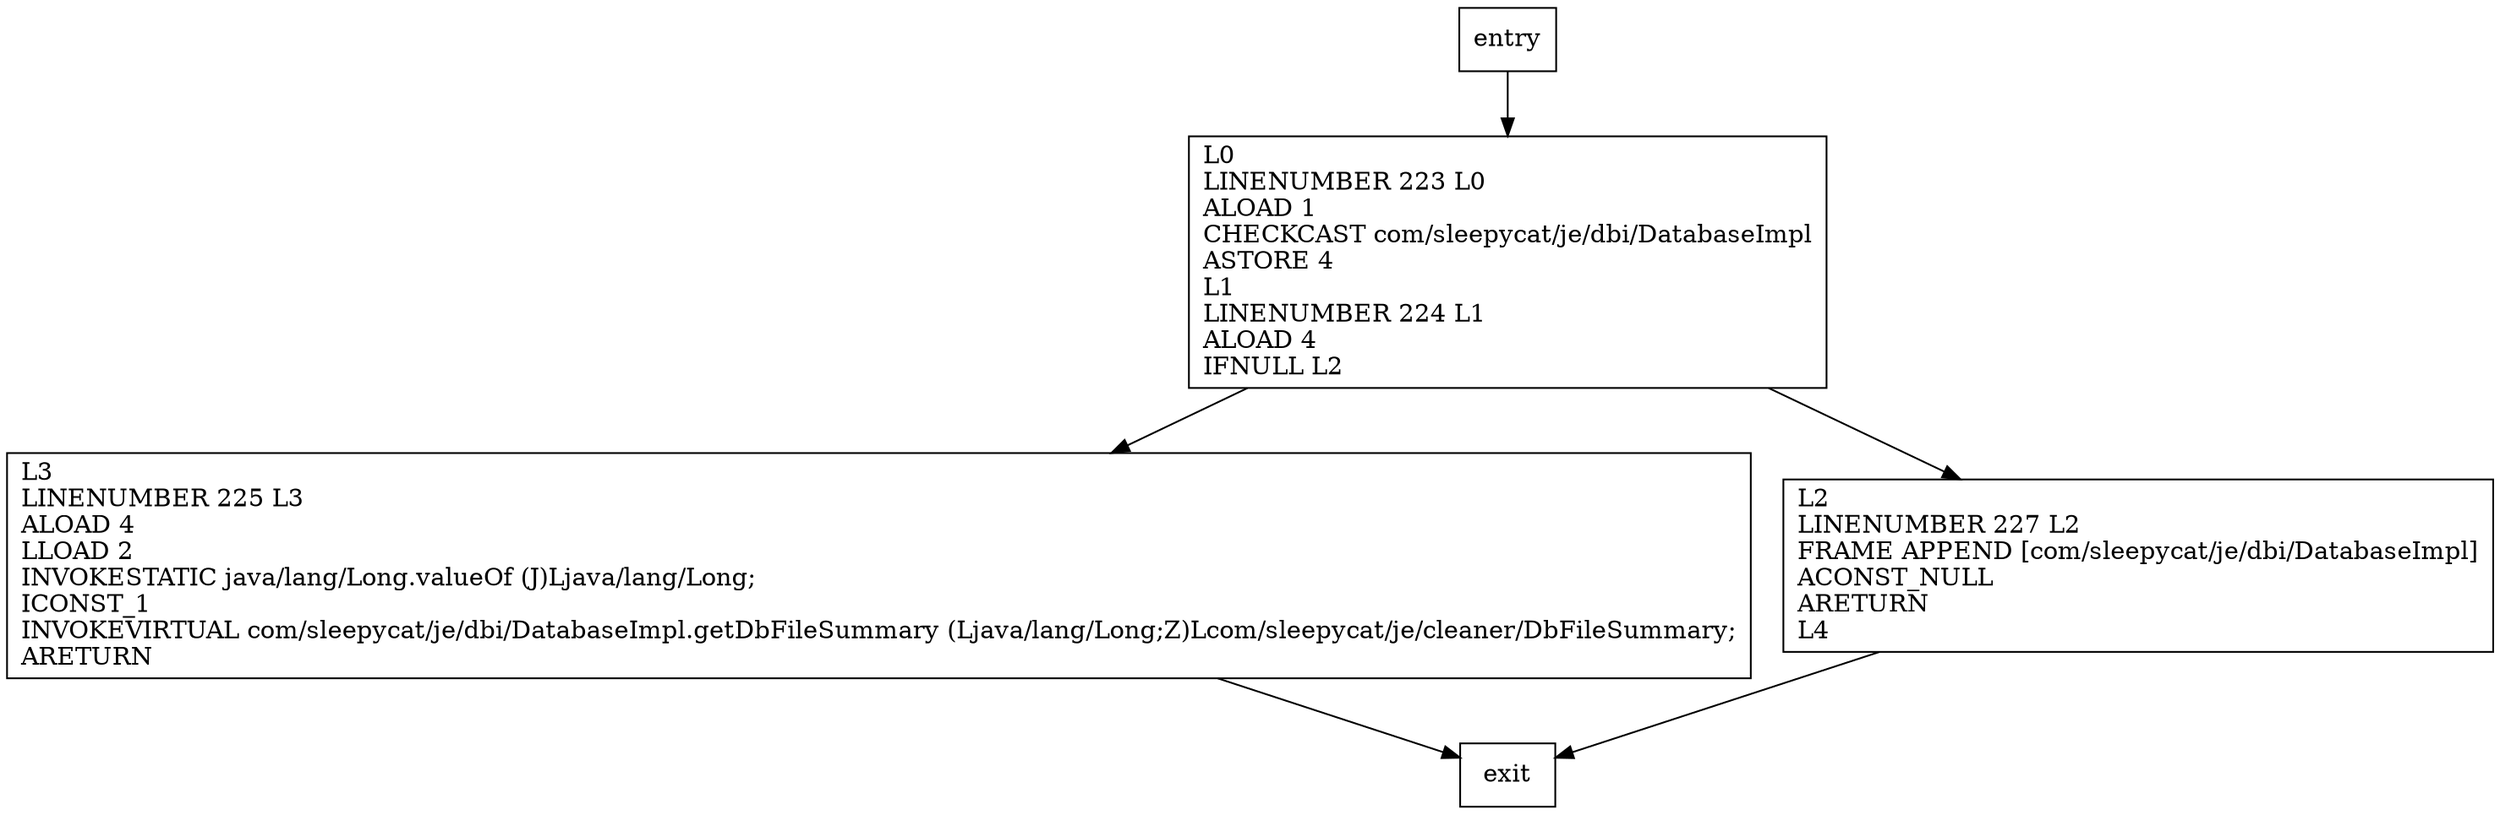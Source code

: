 digraph getDbFileSummary {
node [shape=record];
825522000 [label="L3\lLINENUMBER 225 L3\lALOAD 4\lLLOAD 2\lINVOKESTATIC java/lang/Long.valueOf (J)Ljava/lang/Long;\lICONST_1\lINVOKEVIRTUAL com/sleepycat/je/dbi/DatabaseImpl.getDbFileSummary (Ljava/lang/Long;Z)Lcom/sleepycat/je/cleaner/DbFileSummary;\lARETURN\l"];
759875220 [label="L0\lLINENUMBER 223 L0\lALOAD 1\lCHECKCAST com/sleepycat/je/dbi/DatabaseImpl\lASTORE 4\lL1\lLINENUMBER 224 L1\lALOAD 4\lIFNULL L2\l"];
1216962025 [label="L2\lLINENUMBER 227 L2\lFRAME APPEND [com/sleepycat/je/dbi/DatabaseImpl]\lACONST_NULL\lARETURN\lL4\l"];
entry;
exit;
825522000 -> exit
entry -> 759875220
759875220 -> 825522000
759875220 -> 1216962025
1216962025 -> exit
}
